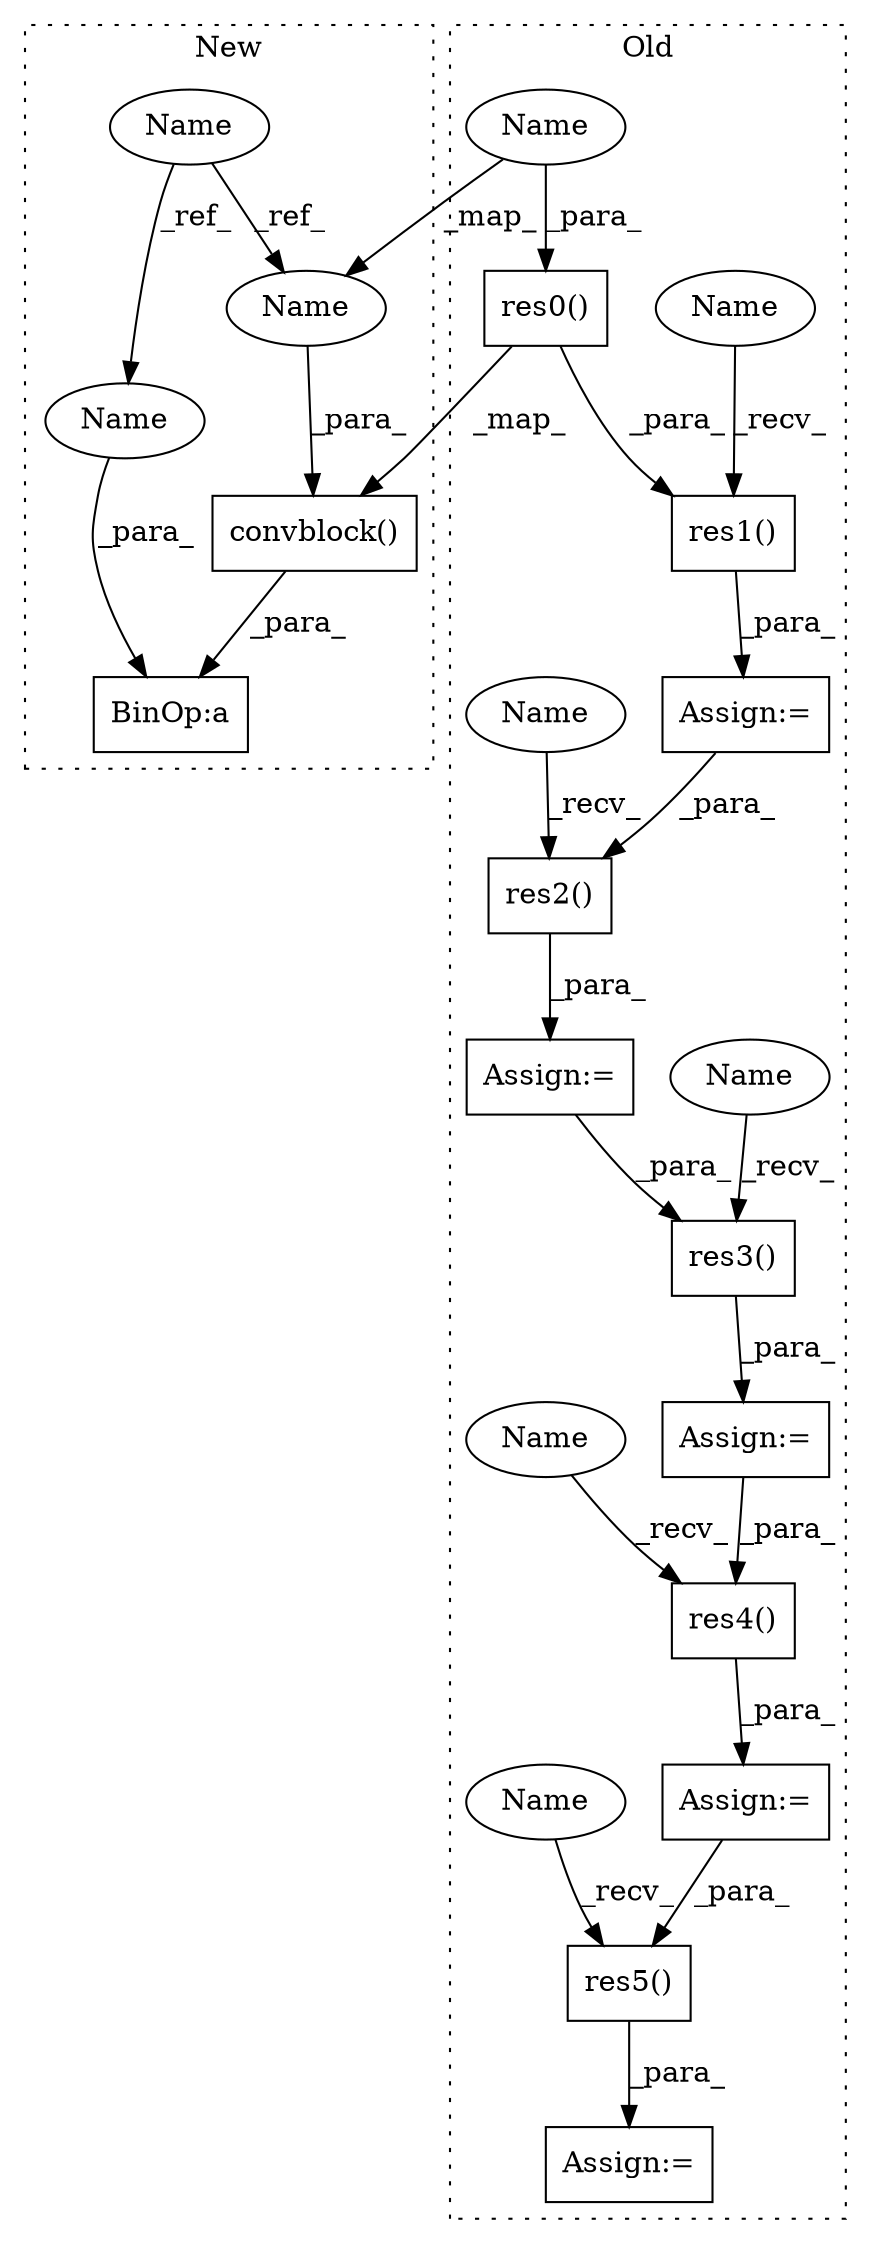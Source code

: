 digraph G {
subgraph cluster0 {
1 [label="res0()" a="75" s="2507,2518" l="10,1" shape="box"];
3 [label="res4()" a="75" s="2607,2618" l="10,1" shape="box"];
6 [label="res3()" a="75" s="2582,2593" l="10,1" shape="box"];
7 [label="res5()" a="75" s="2632,2643" l="10,1" shape="box"];
8 [label="Assign:=" a="68" s="2529" l="3" shape="box"];
9 [label="Assign:=" a="68" s="2604" l="3" shape="box"];
10 [label="Assign:=" a="68" s="2629" l="3" shape="box"];
11 [label="Assign:=" a="68" s="2579" l="3" shape="box"];
12 [label="res1()" a="75" s="2532,2543" l="10,1" shape="box"];
13 [label="res2()" a="75" s="2557,2568" l="10,1" shape="box"];
14 [label="Assign:=" a="68" s="2554" l="3" shape="box"];
17 [label="Name" a="87" s="2517" l="1" shape="ellipse"];
18 [label="Name" a="87" s="2532" l="4" shape="ellipse"];
19 [label="Name" a="87" s="2582" l="4" shape="ellipse"];
20 [label="Name" a="87" s="2557" l="4" shape="ellipse"];
21 [label="Name" a="87" s="2607" l="4" shape="ellipse"];
22 [label="Name" a="87" s="2632" l="4" shape="ellipse"];
label = "Old";
style="dotted";
}
subgraph cluster1 {
2 [label="convblock()" a="75" s="1661,1677" l="15,1" shape="box"];
4 [label="BinOp:a" a="82" s="1678" l="3" shape="box"];
5 [label="Name" a="87" s="1631" l="1" shape="ellipse"];
15 [label="Name" a="87" s="1681" l="1" shape="ellipse"];
16 [label="Name" a="87" s="1676" l="1" shape="ellipse"];
label = "New";
style="dotted";
}
1 -> 12 [label="_para_"];
1 -> 2 [label="_map_"];
2 -> 4 [label="_para_"];
3 -> 9 [label="_para_"];
5 -> 15 [label="_ref_"];
5 -> 16 [label="_ref_"];
6 -> 11 [label="_para_"];
7 -> 10 [label="_para_"];
8 -> 13 [label="_para_"];
9 -> 7 [label="_para_"];
11 -> 3 [label="_para_"];
12 -> 8 [label="_para_"];
13 -> 14 [label="_para_"];
14 -> 6 [label="_para_"];
15 -> 4 [label="_para_"];
16 -> 2 [label="_para_"];
17 -> 1 [label="_para_"];
17 -> 16 [label="_map_"];
18 -> 12 [label="_recv_"];
19 -> 6 [label="_recv_"];
20 -> 13 [label="_recv_"];
21 -> 3 [label="_recv_"];
22 -> 7 [label="_recv_"];
}